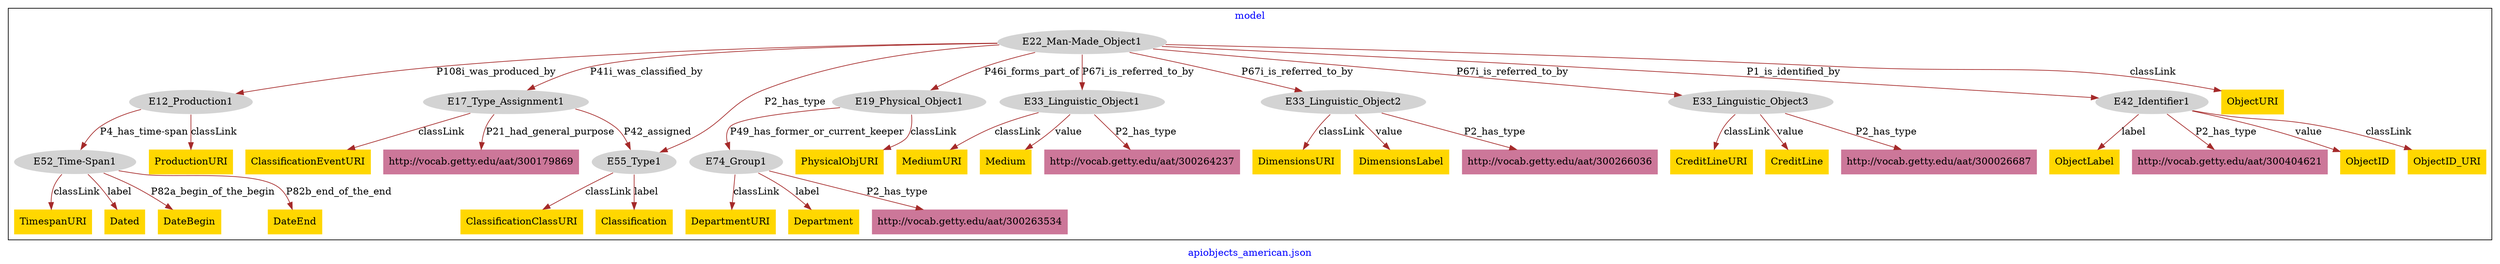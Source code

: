 digraph n0 {
fontcolor="blue"
remincross="true"
label="apiobjects_american.json"
subgraph cluster {
label="model"
n2[style="filled",color="white",fillcolor="lightgray",label="E12_Production1"];
n3[style="filled",color="white",fillcolor="lightgray",label="E52_Time-Span1"];
n4[style="filled",color="white",fillcolor="lightgray",label="E17_Type_Assignment1"];
n5[style="filled",color="white",fillcolor="lightgray",label="E55_Type1"];
n6[style="filled",color="white",fillcolor="lightgray",label="E19_Physical_Object1"];
n7[style="filled",color="white",fillcolor="lightgray",label="E74_Group1"];
n8[style="filled",color="white",fillcolor="lightgray",label="E22_Man-Made_Object1"];
n9[style="filled",color="white",fillcolor="lightgray",label="E33_Linguistic_Object1"];
n10[style="filled",color="white",fillcolor="lightgray",label="E33_Linguistic_Object2"];
n11[style="filled",color="white",fillcolor="lightgray",label="E33_Linguistic_Object3"];
n12[style="filled",color="white",fillcolor="lightgray",label="E42_Identifier1"];
n13[shape="plaintext",style="filled",fillcolor="gold",label="ClassificationClassURI"];
n14[shape="plaintext",style="filled",fillcolor="gold",label="ObjectID"];
n15[shape="plaintext",style="filled",fillcolor="gold",label="DateBegin"];
n16[shape="plaintext",style="filled",fillcolor="gold",label="DateEnd"];
n17[shape="plaintext",style="filled",fillcolor="gold",label="TimespanURI"];
n18[shape="plaintext",style="filled",fillcolor="gold",label="MediumURI"];
n19[shape="plaintext",style="filled",fillcolor="gold",label="ObjectID_URI"];
n20[shape="plaintext",style="filled",fillcolor="gold",label="DimensionsURI"];
n21[shape="plaintext",style="filled",fillcolor="gold",label="PhysicalObjURI"];
n22[shape="plaintext",style="filled",fillcolor="gold",label="CreditLineURI"];
n23[shape="plaintext",style="filled",fillcolor="gold",label="ObjectURI"];
n24[shape="plaintext",style="filled",fillcolor="gold",label="DepartmentURI"];
n25[shape="plaintext",style="filled",fillcolor="gold",label="ObjectLabel"];
n26[shape="plaintext",style="filled",fillcolor="gold",label="ClassificationEventURI"];
n27[shape="plaintext",style="filled",fillcolor="gold",label="ProductionURI"];
n28[shape="plaintext",style="filled",fillcolor="gold",label="Medium"];
n29[shape="plaintext",style="filled",fillcolor="gold",label="DimensionsLabel"];
n30[shape="plaintext",style="filled",fillcolor="gold",label="CreditLine"];
n31[shape="plaintext",style="filled",fillcolor="gold",label="Classification"];
n32[shape="plaintext",style="filled",fillcolor="gold",label="Dated"];
n33[shape="plaintext",style="filled",fillcolor="gold",label="Department"];
n34[shape="plaintext",style="filled",fillcolor="#CC7799",label="http://vocab.getty.edu/aat/300026687"];
n35[shape="plaintext",style="filled",fillcolor="#CC7799",label="http://vocab.getty.edu/aat/300263534"];
n36[shape="plaintext",style="filled",fillcolor="#CC7799",label="http://vocab.getty.edu/aat/300266036"];
n37[shape="plaintext",style="filled",fillcolor="#CC7799",label="http://vocab.getty.edu/aat/300404621"];
n38[shape="plaintext",style="filled",fillcolor="#CC7799",label="http://vocab.getty.edu/aat/300179869"];
n39[shape="plaintext",style="filled",fillcolor="#CC7799",label="http://vocab.getty.edu/aat/300264237"];
}
n2 -> n3[color="brown",fontcolor="black",label="P4_has_time-span"]
n4 -> n5[color="brown",fontcolor="black",label="P42_assigned"]
n6 -> n7[color="brown",fontcolor="black",label="P49_has_former_or_current_keeper"]
n8 -> n2[color="brown",fontcolor="black",label="P108i_was_produced_by"]
n8 -> n4[color="brown",fontcolor="black",label="P41i_was_classified_by"]
n8 -> n6[color="brown",fontcolor="black",label="P46i_forms_part_of"]
n8 -> n9[color="brown",fontcolor="black",label="P67i_is_referred_to_by"]
n8 -> n10[color="brown",fontcolor="black",label="P67i_is_referred_to_by"]
n8 -> n11[color="brown",fontcolor="black",label="P67i_is_referred_to_by"]
n8 -> n12[color="brown",fontcolor="black",label="P1_is_identified_by"]
n5 -> n13[color="brown",fontcolor="black",label="classLink"]
n12 -> n14[color="brown",fontcolor="black",label="value"]
n3 -> n15[color="brown",fontcolor="black",label="P82a_begin_of_the_begin"]
n3 -> n16[color="brown",fontcolor="black",label="P82b_end_of_the_end"]
n3 -> n17[color="brown",fontcolor="black",label="classLink"]
n9 -> n18[color="brown",fontcolor="black",label="classLink"]
n12 -> n19[color="brown",fontcolor="black",label="classLink"]
n10 -> n20[color="brown",fontcolor="black",label="classLink"]
n6 -> n21[color="brown",fontcolor="black",label="classLink"]
n11 -> n22[color="brown",fontcolor="black",label="classLink"]
n8 -> n23[color="brown",fontcolor="black",label="classLink"]
n7 -> n24[color="brown",fontcolor="black",label="classLink"]
n12 -> n25[color="brown",fontcolor="black",label="label"]
n4 -> n26[color="brown",fontcolor="black",label="classLink"]
n2 -> n27[color="brown",fontcolor="black",label="classLink"]
n9 -> n28[color="brown",fontcolor="black",label="value"]
n10 -> n29[color="brown",fontcolor="black",label="value"]
n11 -> n30[color="brown",fontcolor="black",label="value"]
n5 -> n31[color="brown",fontcolor="black",label="label"]
n3 -> n32[color="brown",fontcolor="black",label="label"]
n7 -> n33[color="brown",fontcolor="black",label="label"]
n11 -> n34[color="brown",fontcolor="black",label="P2_has_type"]
n7 -> n35[color="brown",fontcolor="black",label="P2_has_type"]
n8 -> n5[color="brown",fontcolor="black",label="P2_has_type"]
n10 -> n36[color="brown",fontcolor="black",label="P2_has_type"]
n12 -> n37[color="brown",fontcolor="black",label="P2_has_type"]
n4 -> n38[color="brown",fontcolor="black",label="P21_had_general_purpose"]
n9 -> n39[color="brown",fontcolor="black",label="P2_has_type"]
}
